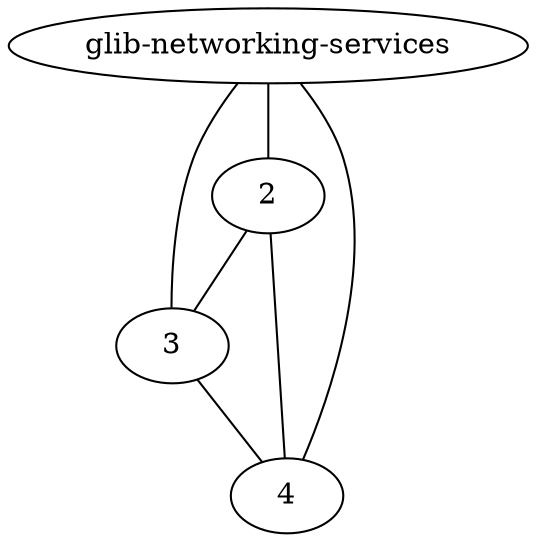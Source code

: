 strict graph teste_dire{

	"glib-networking-services" -- "2" [peso=10]
	"glib-networking-services" -- "3" [peso=2]
	"glib-networking-services" -- "4" [peso=5]
	"2" -- "3" [peso=7]
	"2" -- "4" [peso=9]
	"3" -- "4" [peso=1]
}